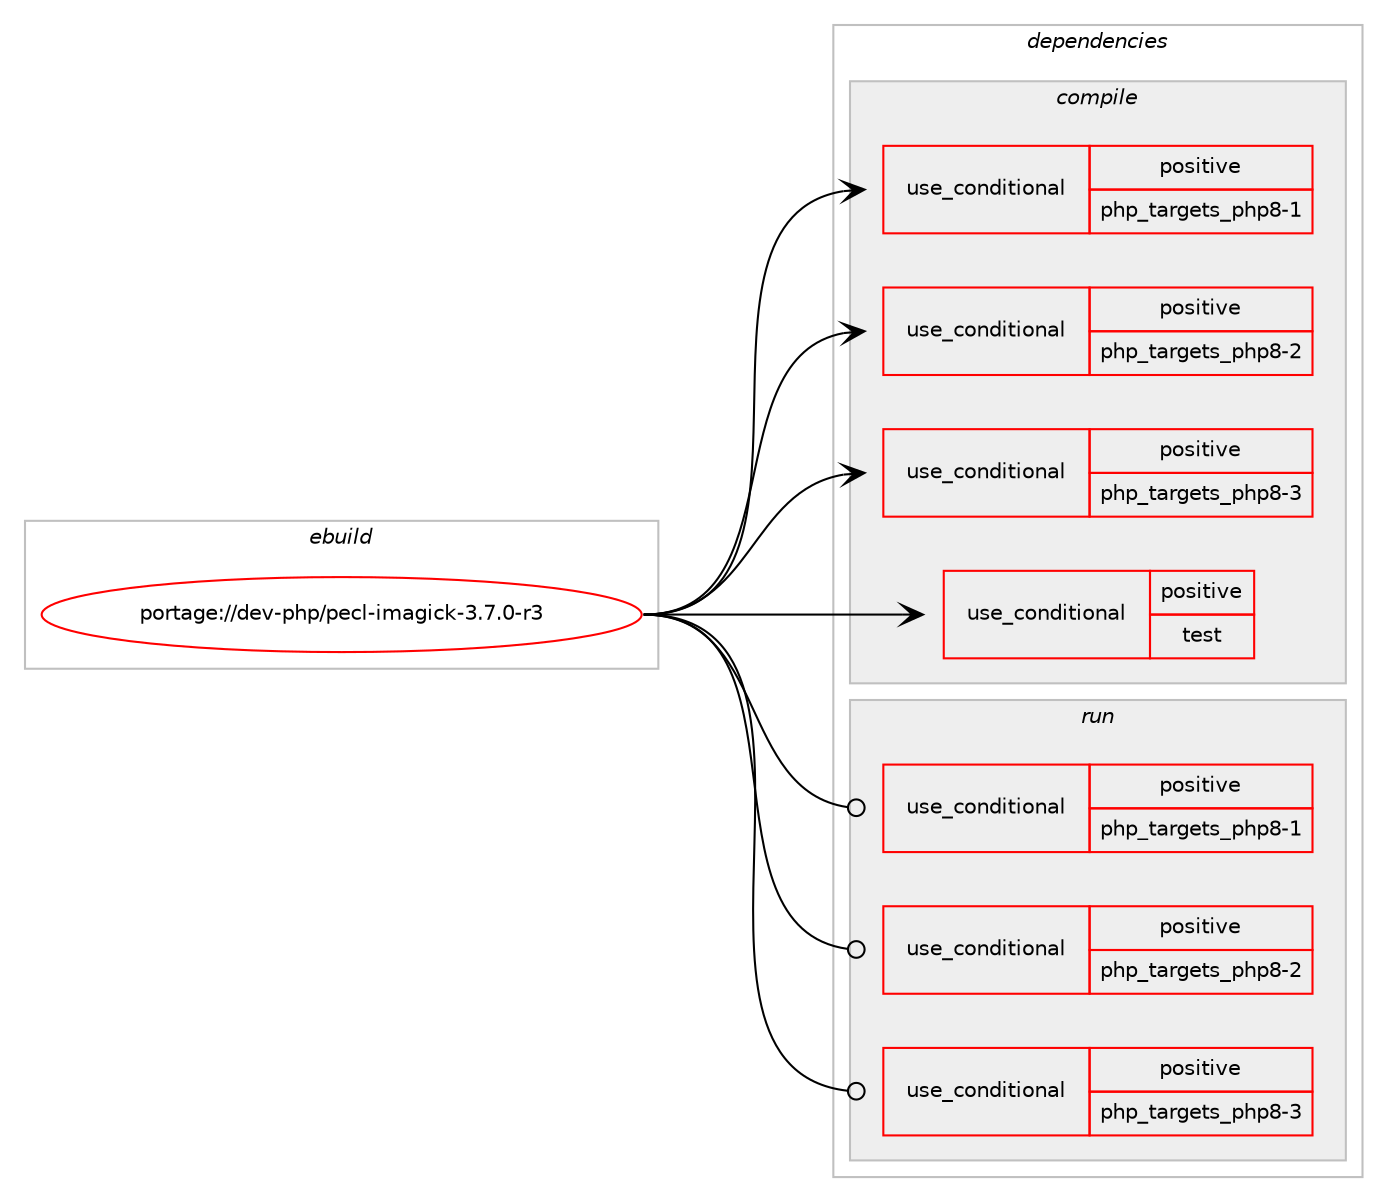 digraph prolog {

# *************
# Graph options
# *************

newrank=true;
concentrate=true;
compound=true;
graph [rankdir=LR,fontname=Helvetica,fontsize=10,ranksep=1.5];#, ranksep=2.5, nodesep=0.2];
edge  [arrowhead=vee];
node  [fontname=Helvetica,fontsize=10];

# **********
# The ebuild
# **********

subgraph cluster_leftcol {
color=gray;
rank=same;
label=<<i>ebuild</i>>;
id [label="portage://dev-php/pecl-imagick-3.7.0-r3", color=red, width=4, href="../dev-php/pecl-imagick-3.7.0-r3.svg"];
}

# ****************
# The dependencies
# ****************

subgraph cluster_midcol {
color=gray;
label=<<i>dependencies</i>>;
subgraph cluster_compile {
fillcolor="#eeeeee";
style=filled;
label=<<i>compile</i>>;
subgraph cond29354 {
dependency70291 [label=<<TABLE BORDER="0" CELLBORDER="1" CELLSPACING="0" CELLPADDING="4"><TR><TD ROWSPAN="3" CELLPADDING="10">use_conditional</TD></TR><TR><TD>positive</TD></TR><TR><TD>php_targets_php8-1</TD></TR></TABLE>>, shape=none, color=red];
# *** BEGIN UNKNOWN DEPENDENCY TYPE (TODO) ***
# dependency70291 -> package_dependency(portage://dev-php/pecl-imagick-3.7.0-r3,install,no,dev-lang,php,none,[,,],[slot(8.1)],[use(disable(debug),none)])
# *** END UNKNOWN DEPENDENCY TYPE (TODO) ***

}
id:e -> dependency70291:w [weight=20,style="solid",arrowhead="vee"];
subgraph cond29355 {
dependency70292 [label=<<TABLE BORDER="0" CELLBORDER="1" CELLSPACING="0" CELLPADDING="4"><TR><TD ROWSPAN="3" CELLPADDING="10">use_conditional</TD></TR><TR><TD>positive</TD></TR><TR><TD>php_targets_php8-2</TD></TR></TABLE>>, shape=none, color=red];
# *** BEGIN UNKNOWN DEPENDENCY TYPE (TODO) ***
# dependency70292 -> package_dependency(portage://dev-php/pecl-imagick-3.7.0-r3,install,no,dev-lang,php,none,[,,],[slot(8.2)],[use(disable(debug),none)])
# *** END UNKNOWN DEPENDENCY TYPE (TODO) ***

}
id:e -> dependency70292:w [weight=20,style="solid",arrowhead="vee"];
subgraph cond29356 {
dependency70293 [label=<<TABLE BORDER="0" CELLBORDER="1" CELLSPACING="0" CELLPADDING="4"><TR><TD ROWSPAN="3" CELLPADDING="10">use_conditional</TD></TR><TR><TD>positive</TD></TR><TR><TD>php_targets_php8-3</TD></TR></TABLE>>, shape=none, color=red];
# *** BEGIN UNKNOWN DEPENDENCY TYPE (TODO) ***
# dependency70293 -> package_dependency(portage://dev-php/pecl-imagick-3.7.0-r3,install,no,dev-lang,php,none,[,,],[slot(8.3)],[use(disable(debug),none)])
# *** END UNKNOWN DEPENDENCY TYPE (TODO) ***

}
id:e -> dependency70293:w [weight=20,style="solid",arrowhead="vee"];
subgraph cond29357 {
dependency70294 [label=<<TABLE BORDER="0" CELLBORDER="1" CELLSPACING="0" CELLPADDING="4"><TR><TD ROWSPAN="3" CELLPADDING="10">use_conditional</TD></TR><TR><TD>positive</TD></TR><TR><TD>test</TD></TR></TABLE>>, shape=none, color=red];
# *** BEGIN UNKNOWN DEPENDENCY TYPE (TODO) ***
# dependency70294 -> package_dependency(portage://dev-php/pecl-imagick-3.7.0-r3,install,no,media-gfx,imagemagick,none,[,,],any_same_slot,[use(enable(hdri),none),use(enable(jpeg),none),use(enable(png),none),use(enable(svg),none),use(enable(truetype),none),use(enable(xml),none)])
# *** END UNKNOWN DEPENDENCY TYPE (TODO) ***

}
id:e -> dependency70294:w [weight=20,style="solid",arrowhead="vee"];
# *** BEGIN UNKNOWN DEPENDENCY TYPE (TODO) ***
# id -> package_dependency(portage://dev-php/pecl-imagick-3.7.0-r3,install,no,media-gfx,imagemagick,none,[,,],any_same_slot,[use(disable(openmp),none)])
# *** END UNKNOWN DEPENDENCY TYPE (TODO) ***

}
subgraph cluster_compileandrun {
fillcolor="#eeeeee";
style=filled;
label=<<i>compile and run</i>>;
}
subgraph cluster_run {
fillcolor="#eeeeee";
style=filled;
label=<<i>run</i>>;
subgraph cond29358 {
dependency70295 [label=<<TABLE BORDER="0" CELLBORDER="1" CELLSPACING="0" CELLPADDING="4"><TR><TD ROWSPAN="3" CELLPADDING="10">use_conditional</TD></TR><TR><TD>positive</TD></TR><TR><TD>php_targets_php8-1</TD></TR></TABLE>>, shape=none, color=red];
# *** BEGIN UNKNOWN DEPENDENCY TYPE (TODO) ***
# dependency70295 -> package_dependency(portage://dev-php/pecl-imagick-3.7.0-r3,run,no,dev-lang,php,none,[,,],[slot(8.1)],[use(disable(debug),none)])
# *** END UNKNOWN DEPENDENCY TYPE (TODO) ***

}
id:e -> dependency70295:w [weight=20,style="solid",arrowhead="odot"];
subgraph cond29359 {
dependency70296 [label=<<TABLE BORDER="0" CELLBORDER="1" CELLSPACING="0" CELLPADDING="4"><TR><TD ROWSPAN="3" CELLPADDING="10">use_conditional</TD></TR><TR><TD>positive</TD></TR><TR><TD>php_targets_php8-2</TD></TR></TABLE>>, shape=none, color=red];
# *** BEGIN UNKNOWN DEPENDENCY TYPE (TODO) ***
# dependency70296 -> package_dependency(portage://dev-php/pecl-imagick-3.7.0-r3,run,no,dev-lang,php,none,[,,],[slot(8.2)],[use(disable(debug),none)])
# *** END UNKNOWN DEPENDENCY TYPE (TODO) ***

}
id:e -> dependency70296:w [weight=20,style="solid",arrowhead="odot"];
subgraph cond29360 {
dependency70297 [label=<<TABLE BORDER="0" CELLBORDER="1" CELLSPACING="0" CELLPADDING="4"><TR><TD ROWSPAN="3" CELLPADDING="10">use_conditional</TD></TR><TR><TD>positive</TD></TR><TR><TD>php_targets_php8-3</TD></TR></TABLE>>, shape=none, color=red];
# *** BEGIN UNKNOWN DEPENDENCY TYPE (TODO) ***
# dependency70297 -> package_dependency(portage://dev-php/pecl-imagick-3.7.0-r3,run,no,dev-lang,php,none,[,,],[slot(8.3)],[use(disable(debug),none)])
# *** END UNKNOWN DEPENDENCY TYPE (TODO) ***

}
id:e -> dependency70297:w [weight=20,style="solid",arrowhead="odot"];
# *** BEGIN UNKNOWN DEPENDENCY TYPE (TODO) ***
# id -> package_dependency(portage://dev-php/pecl-imagick-3.7.0-r3,run,no,media-gfx,imagemagick,none,[,,],any_same_slot,[use(disable(openmp),none)])
# *** END UNKNOWN DEPENDENCY TYPE (TODO) ***

}
}

# **************
# The candidates
# **************

subgraph cluster_choices {
rank=same;
color=gray;
label=<<i>candidates</i>>;

}

}
